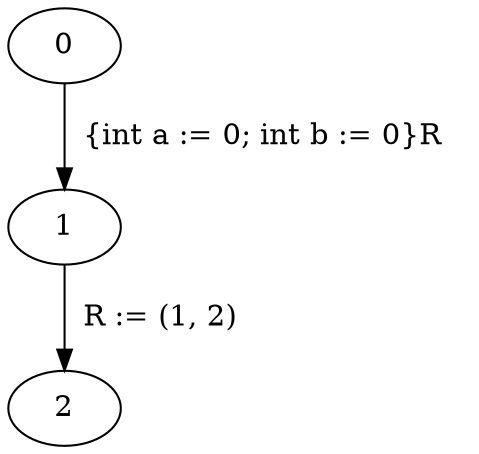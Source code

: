 digraph ProgramGraph{
"0" -> "1" [label="  {int a := 0; int b := 0}R   "] 
"1" -> "2" [label="  R := (1, 2)   "] 
}